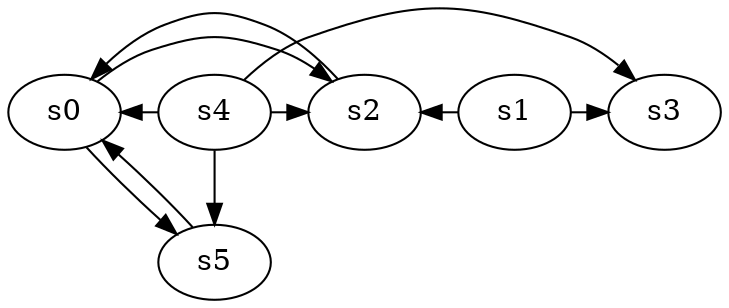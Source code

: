 digraph game_0897_complex_6 {
    s0 [name="s0", player=0, target=1];
    s1 [name="s1", player=0, target=1];
    s2 [name="s2", player=0];
    s3 [name="s3", player=0, target=1];
    s4 [name="s4", player=1];
    s5 [name="s5", player=0];

    s0 -> s2 [constraint="time % 4 == 1 && time % 5 == 3"];
    s0 -> s5 [constraint="time % 3 == 1 && time % 3 == 0"];
    s1 -> s2 [constraint="time % 5 == 0 || time % 3 == 2"];
    s1 -> s3 [constraint="time % 4 == 1"];
    s2 -> s0 [constraint="time % 4 == 1 && time % 5 == 3"];
    s4 -> s0 [constraint="!(time % 2 == 0)"];
    s4 -> s2 [constraint="time % 2 == 1 || time % 4 == 1"];
    s4 -> s3 [constraint="time % 2 == 0 || time % 2 == 0"];
    s4 -> s5;
    s5 -> s0 [constraint="time % 4 == 1 || time % 2 == 0"];
}
